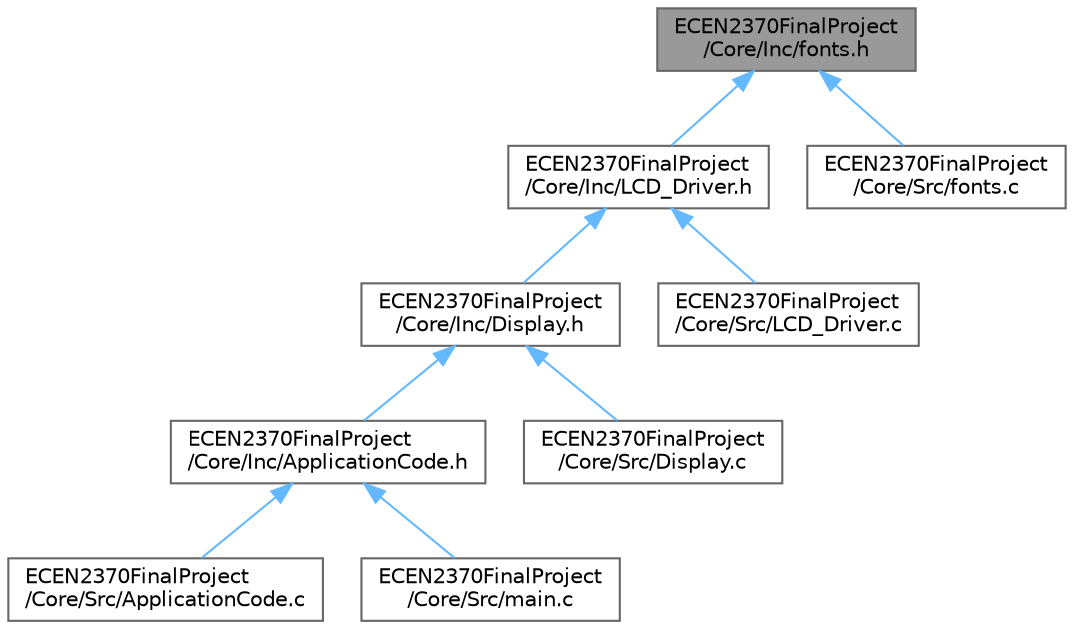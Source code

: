 digraph "ECEN2370FinalProject/Core/Inc/fonts.h"
{
 // LATEX_PDF_SIZE
  bgcolor="transparent";
  edge [fontname=Helvetica,fontsize=10,labelfontname=Helvetica,labelfontsize=10];
  node [fontname=Helvetica,fontsize=10,shape=box,height=0.2,width=0.4];
  Node1 [id="Node000001",label="ECEN2370FinalProject\l/Core/Inc/fonts.h",height=0.2,width=0.4,color="gray40", fillcolor="grey60", style="filled", fontcolor="black",tooltip=" "];
  Node1 -> Node2 [id="edge9_Node000001_Node000002",dir="back",color="steelblue1",style="solid",tooltip=" "];
  Node2 [id="Node000002",label="ECEN2370FinalProject\l/Core/Inc/LCD_Driver.h",height=0.2,width=0.4,color="grey40", fillcolor="white", style="filled",URL="$_l_c_d___driver_8h.html",tooltip=" "];
  Node2 -> Node3 [id="edge10_Node000002_Node000003",dir="back",color="steelblue1",style="solid",tooltip=" "];
  Node3 [id="Node000003",label="ECEN2370FinalProject\l/Core/Inc/Display.h",height=0.2,width=0.4,color="grey40", fillcolor="white", style="filled",URL="$_display_8h.html",tooltip="Programs the display to output various screens."];
  Node3 -> Node4 [id="edge11_Node000003_Node000004",dir="back",color="steelblue1",style="solid",tooltip=" "];
  Node4 [id="Node000004",label="ECEN2370FinalProject\l/Core/Inc/ApplicationCode.h",height=0.2,width=0.4,color="grey40", fillcolor="white", style="filled",URL="$_application_code_8h.html",tooltip="runs the game and stores static game variables"];
  Node4 -> Node5 [id="edge12_Node000004_Node000005",dir="back",color="steelblue1",style="solid",tooltip=" "];
  Node5 [id="Node000005",label="ECEN2370FinalProject\l/Core/Src/ApplicationCode.c",height=0.2,width=0.4,color="grey40", fillcolor="white", style="filled",URL="$_application_code_8c.html",tooltip=" "];
  Node4 -> Node6 [id="edge13_Node000004_Node000006",dir="back",color="steelblue1",style="solid",tooltip=" "];
  Node6 [id="Node000006",label="ECEN2370FinalProject\l/Core/Src/main.c",height=0.2,width=0.4,color="grey40", fillcolor="white", style="filled",URL="$main_8c.html",tooltip=": Main program body"];
  Node3 -> Node7 [id="edge14_Node000003_Node000007",dir="back",color="steelblue1",style="solid",tooltip=" "];
  Node7 [id="Node000007",label="ECEN2370FinalProject\l/Core/Src/Display.c",height=0.2,width=0.4,color="grey40", fillcolor="white", style="filled",URL="$_display_8c.html",tooltip=" "];
  Node2 -> Node8 [id="edge15_Node000002_Node000008",dir="back",color="steelblue1",style="solid",tooltip=" "];
  Node8 [id="Node000008",label="ECEN2370FinalProject\l/Core/Src/LCD_Driver.c",height=0.2,width=0.4,color="grey40", fillcolor="white", style="filled",URL="$_l_c_d___driver_8c.html",tooltip=" "];
  Node1 -> Node9 [id="edge16_Node000001_Node000009",dir="back",color="steelblue1",style="solid",tooltip=" "];
  Node9 [id="Node000009",label="ECEN2370FinalProject\l/Core/Src/fonts.c",height=0.2,width=0.4,color="grey40", fillcolor="white", style="filled",URL="$fonts_8c.html",tooltip=" "];
}
